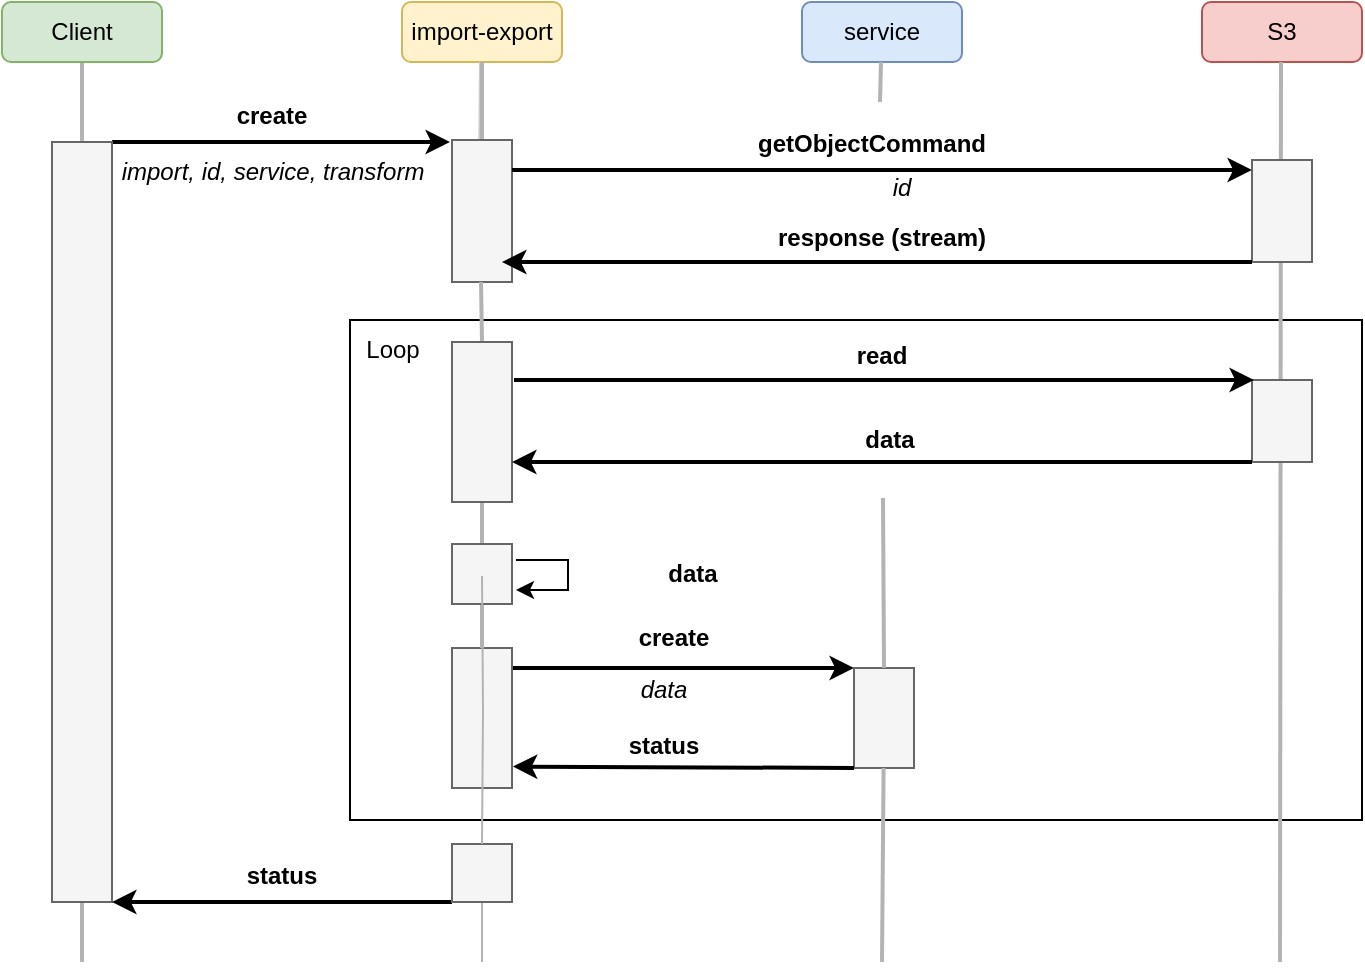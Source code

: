 <mxfile version="22.0.0" type="device" pages="2">
  <diagram id="0mtoehXVEBAH7pKgvQOL" name="import">
    <mxGraphModel dx="1311" dy="887" grid="1" gridSize="10" guides="1" tooltips="1" connect="1" arrows="1" fold="1" page="1" pageScale="1" pageWidth="827" pageHeight="1169" math="0" shadow="0">
      <root>
        <mxCell id="0" />
        <mxCell id="1" parent="0" />
        <mxCell id="VPhnKknWPd1LWgZ70-Qo-52" value="" style="rounded=0;whiteSpace=wrap;html=1;fillColor=none;" parent="1" vertex="1">
          <mxGeometry x="214" y="269" width="506" height="250" as="geometry" />
        </mxCell>
        <mxCell id="VPhnKknWPd1LWgZ70-Qo-2" value="" style="endArrow=none;html=1;rounded=0;strokeWidth=2;strokeColor=#B3B3B3;" parent="1" edge="1">
          <mxGeometry width="50" height="50" relative="1" as="geometry">
            <mxPoint x="80" y="590" as="sourcePoint" />
            <mxPoint x="80" y="140" as="targetPoint" />
          </mxGeometry>
        </mxCell>
        <mxCell id="VPhnKknWPd1LWgZ70-Qo-3" value="Client" style="rounded=1;whiteSpace=wrap;html=1;fillColor=#d5e8d4;strokeColor=#82b366;" parent="1" vertex="1">
          <mxGeometry x="40" y="110" width="80" height="30" as="geometry" />
        </mxCell>
        <mxCell id="VPhnKknWPd1LWgZ70-Qo-4" value="import-export" style="rounded=1;whiteSpace=wrap;html=1;fillColor=#fff2cc;strokeColor=#d6b656;" parent="1" vertex="1">
          <mxGeometry x="240" y="110" width="80" height="30" as="geometry" />
        </mxCell>
        <mxCell id="VPhnKknWPd1LWgZ70-Qo-5" value="service" style="rounded=1;whiteSpace=wrap;html=1;fillColor=#dae8fc;strokeColor=#6c8ebf;" parent="1" vertex="1">
          <mxGeometry x="440" y="110" width="80" height="30" as="geometry" />
        </mxCell>
        <mxCell id="VPhnKknWPd1LWgZ70-Qo-6" value="" style="endArrow=none;html=1;rounded=0;strokeWidth=2;startArrow=none;strokeColor=#CCCCCC;" parent="1" edge="1">
          <mxGeometry width="50" height="50" relative="1" as="geometry">
            <mxPoint x="279.136" y="180" as="sourcePoint" />
            <mxPoint x="279.5" y="140" as="targetPoint" />
          </mxGeometry>
        </mxCell>
        <mxCell id="VPhnKknWPd1LWgZ70-Qo-7" value="" style="endArrow=none;html=1;rounded=0;strokeWidth=2;strokeColor=#B3B3B3;startArrow=none;" parent="1" edge="1">
          <mxGeometry width="50" height="50" relative="1" as="geometry">
            <mxPoint x="479" y="160" as="sourcePoint" />
            <mxPoint x="479.5" y="140" as="targetPoint" />
          </mxGeometry>
        </mxCell>
        <mxCell id="VPhnKknWPd1LWgZ70-Qo-8" value="" style="endArrow=classic;html=1;rounded=0;strokeWidth=2;entryX=0;entryY=0;entryDx=0;entryDy=0;exitX=1;exitY=0;exitDx=0;exitDy=0;" parent="1" source="VPhnKknWPd1LWgZ70-Qo-13" edge="1">
          <mxGeometry width="50" height="50" relative="1" as="geometry">
            <mxPoint x="80" y="180" as="sourcePoint" />
            <mxPoint x="264" y="180" as="targetPoint" />
          </mxGeometry>
        </mxCell>
        <mxCell id="VPhnKknWPd1LWgZ70-Qo-13" value="" style="rounded=0;whiteSpace=wrap;html=1;fillColor=#f5f5f5;fontColor=#333333;strokeColor=#666666;" parent="1" vertex="1">
          <mxGeometry x="65" y="180" width="30" height="380" as="geometry" />
        </mxCell>
        <mxCell id="VPhnKknWPd1LWgZ70-Qo-15" value="" style="endArrow=classic;html=1;rounded=0;strokeWidth=2;exitX=0;exitY=1;exitDx=0;exitDy=0;entryX=1;entryY=1;entryDx=0;entryDy=0;" parent="1" edge="1">
          <mxGeometry width="50" height="50" relative="1" as="geometry">
            <mxPoint x="265" y="560" as="sourcePoint" />
            <mxPoint x="95" y="560" as="targetPoint" />
          </mxGeometry>
        </mxCell>
        <mxCell id="VPhnKknWPd1LWgZ70-Qo-16" value="create" style="text;html=1;align=center;verticalAlign=middle;whiteSpace=wrap;rounded=0;fontStyle=1" parent="1" vertex="1">
          <mxGeometry x="90" y="152" width="170" height="30" as="geometry" />
        </mxCell>
        <mxCell id="VPhnKknWPd1LWgZ70-Qo-17" value="S3" style="rounded=1;whiteSpace=wrap;html=1;fillColor=#f8cecc;strokeColor=#b85450;" parent="1" vertex="1">
          <mxGeometry x="640" y="110" width="80" height="30" as="geometry" />
        </mxCell>
        <mxCell id="VPhnKknWPd1LWgZ70-Qo-18" value="" style="endArrow=none;html=1;rounded=0;strokeWidth=2;strokeColor=#B3B3B3;startArrow=none;" parent="1" edge="1">
          <mxGeometry width="50" height="50" relative="1" as="geometry">
            <mxPoint x="679" y="590" as="sourcePoint" />
            <mxPoint x="679.5" y="140" as="targetPoint" />
          </mxGeometry>
        </mxCell>
        <mxCell id="VPhnKknWPd1LWgZ70-Qo-45" value="status" style="text;html=1;strokeColor=none;fillColor=none;align=center;verticalAlign=middle;whiteSpace=wrap;rounded=0;fontStyle=1" parent="1" vertex="1">
          <mxGeometry x="135" y="532" width="90" height="30" as="geometry" />
        </mxCell>
        <mxCell id="VPhnKknWPd1LWgZ70-Qo-46" value="import, id, service, transform" style="text;html=1;align=center;verticalAlign=middle;resizable=0;points=[];autosize=1;strokeColor=none;fillColor=none;fontStyle=2" parent="1" vertex="1">
          <mxGeometry x="90" y="180" width="170" height="30" as="geometry" />
        </mxCell>
        <mxCell id="VPhnKknWPd1LWgZ70-Qo-53" value="" style="endArrow=classic;html=1;rounded=0;strokeWidth=2;entryX=0;entryY=0;entryDx=0;entryDy=0;" parent="1" target="VPhnKknWPd1LWgZ70-Qo-59" edge="1">
          <mxGeometry width="50" height="50" relative="1" as="geometry">
            <mxPoint x="291" y="443" as="sourcePoint" />
            <mxPoint x="481" y="430" as="targetPoint" />
          </mxGeometry>
        </mxCell>
        <mxCell id="VPhnKknWPd1LWgZ70-Qo-54" value="create" style="text;html=1;strokeColor=none;fillColor=none;align=center;verticalAlign=middle;whiteSpace=wrap;rounded=0;fontStyle=1" parent="1" vertex="1">
          <mxGeometry x="346" y="413" width="60" height="30" as="geometry" />
        </mxCell>
        <mxCell id="VPhnKknWPd1LWgZ70-Qo-56" value="status" style="text;html=1;strokeColor=none;fillColor=none;align=center;verticalAlign=middle;whiteSpace=wrap;rounded=0;fontStyle=1" parent="1" vertex="1">
          <mxGeometry x="341" y="467" width="60" height="30" as="geometry" />
        </mxCell>
        <mxCell id="VPhnKknWPd1LWgZ70-Qo-58" value="" style="rounded=0;whiteSpace=wrap;html=1;fillColor=#f5f5f5;fontColor=#333333;strokeColor=#666666;" parent="1" vertex="1">
          <mxGeometry x="265" y="433" width="30" height="70" as="geometry" />
        </mxCell>
        <mxCell id="VPhnKknWPd1LWgZ70-Qo-59" value="" style="rounded=0;whiteSpace=wrap;html=1;fillColor=#f5f5f5;fontColor=#333333;strokeColor=#666666;" parent="1" vertex="1">
          <mxGeometry x="466" y="443" width="30" height="50" as="geometry" />
        </mxCell>
        <mxCell id="VPhnKknWPd1LWgZ70-Qo-60" value="" style="endArrow=none;html=1;rounded=0;strokeWidth=2;strokeColor=#B3B3B3;" parent="1" target="VPhnKknWPd1LWgZ70-Qo-59" edge="1">
          <mxGeometry width="50" height="50" relative="1" as="geometry">
            <mxPoint x="480" y="590" as="sourcePoint" />
            <mxPoint x="480.5" y="235" as="targetPoint" />
          </mxGeometry>
        </mxCell>
        <mxCell id="VPhnKknWPd1LWgZ70-Qo-61" value="data" style="text;html=1;strokeColor=none;fillColor=none;align=center;verticalAlign=middle;whiteSpace=wrap;rounded=0;fontStyle=2" parent="1" vertex="1">
          <mxGeometry x="331" y="439" width="80" height="30" as="geometry" />
        </mxCell>
        <mxCell id="VPhnKknWPd1LWgZ70-Qo-64" style="edgeStyle=orthogonalEdgeStyle;rounded=0;orthogonalLoop=1;jettySize=auto;html=1;endArrow=none;endFill=0;strokeColor=#B3B3B3;exitX=0.5;exitY=1;exitDx=0;exitDy=0;startArrow=none;" parent="1" source="q2l5xssJzLdxWcTjo5_w-2" edge="1">
          <mxGeometry relative="1" as="geometry">
            <mxPoint x="280" y="397" as="sourcePoint" />
            <mxPoint x="280" y="590" as="targetPoint" />
          </mxGeometry>
        </mxCell>
        <mxCell id="VPhnKknWPd1LWgZ70-Qo-65" value="Loop" style="text;html=1;align=center;verticalAlign=middle;resizable=0;points=[];autosize=1;strokeColor=none;fillColor=none;" parent="1" vertex="1">
          <mxGeometry x="210" y="269" width="50" height="30" as="geometry" />
        </mxCell>
        <mxCell id="VPhnKknWPd1LWgZ70-Qo-73" value="" style="endArrow=classic;html=1;rounded=0;strokeWidth=2;entryX=1.014;entryY=0.847;entryDx=0;entryDy=0;entryPerimeter=0;exitX=0;exitY=1;exitDx=0;exitDy=0;" parent="1" source="VPhnKknWPd1LWgZ70-Qo-59" target="VPhnKknWPd1LWgZ70-Qo-58" edge="1">
          <mxGeometry width="50" height="50" relative="1" as="geometry">
            <mxPoint x="301" y="453" as="sourcePoint" />
            <mxPoint x="476" y="453" as="targetPoint" />
          </mxGeometry>
        </mxCell>
        <mxCell id="VPhnKknWPd1LWgZ70-Qo-85" value="" style="edgeStyle=orthogonalEdgeStyle;rounded=0;orthogonalLoop=1;jettySize=auto;html=1;strokeColor=#B3B3B3;strokeWidth=2;endArrow=none;endFill=0;" parent="1" source="VPhnKknWPd1LWgZ70-Qo-74" target="VPhnKknWPd1LWgZ70-Qo-4" edge="1">
          <mxGeometry relative="1" as="geometry" />
        </mxCell>
        <mxCell id="VPhnKknWPd1LWgZ70-Qo-74" value="" style="rounded=0;whiteSpace=wrap;html=1;fillColor=#f5f5f5;fontColor=#333333;strokeColor=#666666;" parent="1" vertex="1">
          <mxGeometry x="265" y="179" width="30" height="71" as="geometry" />
        </mxCell>
        <mxCell id="VPhnKknWPd1LWgZ70-Qo-75" value="" style="endArrow=classic;html=1;rounded=0;strokeWidth=2;entryX=0;entryY=0;entryDx=0;entryDy=0;" parent="1" edge="1">
          <mxGeometry width="50" height="50" relative="1" as="geometry">
            <mxPoint x="295" y="194" as="sourcePoint" />
            <mxPoint x="665" y="194" as="targetPoint" />
          </mxGeometry>
        </mxCell>
        <mxCell id="VPhnKknWPd1LWgZ70-Qo-76" value="" style="rounded=0;whiteSpace=wrap;html=1;fillColor=#f5f5f5;fontColor=#333333;strokeColor=#666666;" parent="1" vertex="1">
          <mxGeometry x="665" y="189" width="30" height="51" as="geometry" />
        </mxCell>
        <mxCell id="VPhnKknWPd1LWgZ70-Qo-77" value="getObjectCommand" style="text;html=1;strokeColor=none;fillColor=none;align=center;verticalAlign=middle;whiteSpace=wrap;rounded=0;fontStyle=1" parent="1" vertex="1">
          <mxGeometry x="430" y="166" width="90" height="30" as="geometry" />
        </mxCell>
        <mxCell id="VPhnKknWPd1LWgZ70-Qo-79" value="id" style="text;html=1;strokeColor=none;fillColor=none;align=center;verticalAlign=middle;whiteSpace=wrap;rounded=0;fontStyle=2" parent="1" vertex="1">
          <mxGeometry x="445" y="188" width="90" height="30" as="geometry" />
        </mxCell>
        <mxCell id="VPhnKknWPd1LWgZ70-Qo-84" value="read" style="text;html=1;strokeColor=none;fillColor=none;align=center;verticalAlign=middle;whiteSpace=wrap;rounded=0;fontStyle=1" parent="1" vertex="1">
          <mxGeometry x="435" y="272" width="90" height="30" as="geometry" />
        </mxCell>
        <mxCell id="VPhnKknWPd1LWgZ70-Qo-86" value="" style="edgeStyle=orthogonalEdgeStyle;rounded=0;orthogonalLoop=1;jettySize=auto;html=1;strokeColor=#B3B3B3;strokeWidth=2;endArrow=none;endFill=0;" parent="1" edge="1">
          <mxGeometry relative="1" as="geometry">
            <mxPoint x="280" y="280" as="sourcePoint" />
            <mxPoint x="279.5" y="250" as="targetPoint" />
          </mxGeometry>
        </mxCell>
        <mxCell id="VPhnKknWPd1LWgZ70-Qo-87" value="" style="edgeStyle=orthogonalEdgeStyle;rounded=0;orthogonalLoop=1;jettySize=auto;html=1;strokeColor=#B3B3B3;strokeWidth=2;endArrow=none;endFill=0;exitX=0.5;exitY=0;exitDx=0;exitDy=0;entryX=0.5;entryY=1;entryDx=0;entryDy=0;startArrow=none;" parent="1" source="VPhnKknWPd1LWgZ70-Qo-89" target="VPhnKknWPd1LWgZ70-Qo-83" edge="1">
          <mxGeometry relative="1" as="geometry">
            <mxPoint x="290" y="304" as="sourcePoint" />
            <mxPoint x="289.5" y="274" as="targetPoint" />
            <Array as="points">
              <mxPoint x="280" y="320" />
            </Array>
          </mxGeometry>
        </mxCell>
        <mxCell id="VPhnKknWPd1LWgZ70-Qo-90" value="" style="edgeStyle=orthogonalEdgeStyle;rounded=0;orthogonalLoop=1;jettySize=auto;html=1;strokeColor=#B3B3B3;strokeWidth=2;endArrow=none;endFill=0;exitX=0.5;exitY=0;exitDx=0;exitDy=0;entryX=0.5;entryY=1;entryDx=0;entryDy=0;" parent="1" source="VPhnKknWPd1LWgZ70-Qo-58" target="VPhnKknWPd1LWgZ70-Qo-89" edge="1">
          <mxGeometry relative="1" as="geometry">
            <mxPoint x="280" y="388" as="sourcePoint" />
            <mxPoint x="280" y="310" as="targetPoint" />
            <Array as="points">
              <mxPoint x="280" y="320" />
            </Array>
          </mxGeometry>
        </mxCell>
        <mxCell id="VPhnKknWPd1LWgZ70-Qo-89" value="" style="rounded=0;whiteSpace=wrap;html=1;fillColor=#f5f5f5;fontColor=#333333;strokeColor=#666666;" parent="1" vertex="1">
          <mxGeometry x="265" y="381" width="30" height="30" as="geometry" />
        </mxCell>
        <mxCell id="VPhnKknWPd1LWgZ70-Qo-91" style="edgeStyle=orthogonalEdgeStyle;rounded=0;orthogonalLoop=1;jettySize=auto;html=1;entryX=1;entryY=1;entryDx=0;entryDy=0;" parent="1" edge="1">
          <mxGeometry relative="1" as="geometry">
            <mxPoint x="297" y="404" as="targetPoint" />
            <mxPoint x="297" y="389.034" as="sourcePoint" />
            <Array as="points">
              <mxPoint x="323" y="389" />
              <mxPoint x="323" y="404" />
            </Array>
          </mxGeometry>
        </mxCell>
        <mxCell id="VPhnKknWPd1LWgZ70-Qo-92" value="data" style="text;html=1;strokeColor=none;fillColor=none;align=center;verticalAlign=middle;whiteSpace=wrap;rounded=0;fontStyle=1" parent="1" vertex="1">
          <mxGeometry x="331" y="381" width="109" height="30" as="geometry" />
        </mxCell>
        <mxCell id="VPhnKknWPd1LWgZ70-Qo-94" value="" style="rounded=0;whiteSpace=wrap;html=1;fillColor=#f5f5f5;fontColor=#333333;strokeColor=#666666;" parent="1" vertex="1">
          <mxGeometry x="665" y="299" width="30" height="41" as="geometry" />
        </mxCell>
        <mxCell id="VPhnKknWPd1LWgZ70-Qo-83" value="" style="rounded=0;whiteSpace=wrap;html=1;fillColor=#f5f5f5;fontColor=#333333;strokeColor=#666666;" parent="1" vertex="1">
          <mxGeometry x="265" y="280" width="30" height="80" as="geometry" />
        </mxCell>
        <mxCell id="VPhnKknWPd1LWgZ70-Qo-95" value="" style="endArrow=classic;html=1;rounded=0;strokeWidth=2;entryX=0;entryY=0;entryDx=0;entryDy=0;" parent="1" edge="1">
          <mxGeometry width="50" height="50" relative="1" as="geometry">
            <mxPoint x="296" y="299" as="sourcePoint" />
            <mxPoint x="666" y="299" as="targetPoint" />
          </mxGeometry>
        </mxCell>
        <mxCell id="VPhnKknWPd1LWgZ70-Qo-96" value="" style="endArrow=classic;html=1;rounded=0;strokeWidth=2;exitX=0;exitY=1;exitDx=0;exitDy=0;entryX=0.833;entryY=0.859;entryDx=0;entryDy=0;entryPerimeter=0;" parent="1" source="VPhnKknWPd1LWgZ70-Qo-76" target="VPhnKknWPd1LWgZ70-Qo-74" edge="1">
          <mxGeometry width="50" height="50" relative="1" as="geometry">
            <mxPoint x="476" y="512" as="sourcePoint" />
            <mxPoint x="300" y="230" as="targetPoint" />
          </mxGeometry>
        </mxCell>
        <mxCell id="VPhnKknWPd1LWgZ70-Qo-97" value="" style="endArrow=classic;html=1;rounded=0;strokeWidth=2;exitX=0;exitY=1;exitDx=0;exitDy=0;entryX=1;entryY=0.75;entryDx=0;entryDy=0;" parent="1" source="VPhnKknWPd1LWgZ70-Qo-94" target="VPhnKknWPd1LWgZ70-Qo-83" edge="1">
          <mxGeometry width="50" height="50" relative="1" as="geometry">
            <mxPoint x="675" y="240" as="sourcePoint" />
            <mxPoint x="310" y="240" as="targetPoint" />
          </mxGeometry>
        </mxCell>
        <mxCell id="VPhnKknWPd1LWgZ70-Qo-98" value="data" style="text;html=1;strokeColor=none;fillColor=none;align=center;verticalAlign=middle;whiteSpace=wrap;rounded=0;fontStyle=1" parent="1" vertex="1">
          <mxGeometry x="454" y="314" width="60" height="30" as="geometry" />
        </mxCell>
        <mxCell id="VPhnKknWPd1LWgZ70-Qo-100" value="response (stream)" style="text;html=1;strokeColor=none;fillColor=none;align=center;verticalAlign=middle;whiteSpace=wrap;rounded=0;fontStyle=1" parent="1" vertex="1">
          <mxGeometry x="412" y="213" width="136" height="30" as="geometry" />
        </mxCell>
        <mxCell id="q2l5xssJzLdxWcTjo5_w-1" value="" style="endArrow=none;html=1;rounded=0;strokeWidth=2;strokeColor=#B3B3B3;startArrow=none;exitX=0.5;exitY=0;exitDx=0;exitDy=0;" parent="1" source="VPhnKknWPd1LWgZ70-Qo-59" edge="1">
          <mxGeometry width="50" height="50" relative="1" as="geometry">
            <mxPoint x="480" y="378" as="sourcePoint" />
            <mxPoint x="480.5" y="358" as="targetPoint" />
          </mxGeometry>
        </mxCell>
        <mxCell id="q2l5xssJzLdxWcTjo5_w-2" value="" style="rounded=0;whiteSpace=wrap;html=1;fillColor=#f5f5f5;fontColor=#333333;strokeColor=#666666;" parent="1" vertex="1">
          <mxGeometry x="265" y="531" width="30" height="29" as="geometry" />
        </mxCell>
        <mxCell id="q2l5xssJzLdxWcTjo5_w-3" value="" style="edgeStyle=orthogonalEdgeStyle;rounded=0;orthogonalLoop=1;jettySize=auto;html=1;endArrow=none;endFill=0;strokeColor=#B3B3B3;exitX=0.5;exitY=1;exitDx=0;exitDy=0;" parent="1" target="q2l5xssJzLdxWcTjo5_w-2" edge="1">
          <mxGeometry relative="1" as="geometry">
            <mxPoint x="280" y="397" as="sourcePoint" />
            <mxPoint x="280" y="590" as="targetPoint" />
          </mxGeometry>
        </mxCell>
      </root>
    </mxGraphModel>
  </diagram>
  <diagram name="export" id="6tQTpXUTY3HsdUTYJGZ7">
    <mxGraphModel dx="1311" dy="887" grid="1" gridSize="10" guides="1" tooltips="1" connect="1" arrows="1" fold="1" page="1" pageScale="1" pageWidth="827" pageHeight="1169" math="0" shadow="0">
      <root>
        <mxCell id="TmAP1m0buqvLFGpObVra-0" />
        <mxCell id="TmAP1m0buqvLFGpObVra-1" parent="TmAP1m0buqvLFGpObVra-0" />
        <mxCell id="wGwz_2pfpFv3jtF7iDr6-8" style="edgeStyle=orthogonalEdgeStyle;rounded=0;orthogonalLoop=1;jettySize=auto;html=1;exitX=0.5;exitY=1;exitDx=0;exitDy=0;entryX=0.5;entryY=0;entryDx=0;entryDy=0;endArrow=none;endFill=0;strokeColor=#B3B3B3;" parent="TmAP1m0buqvLFGpObVra-1" edge="1">
          <mxGeometry relative="1" as="geometry">
            <mxPoint x="279.66" y="554" as="sourcePoint" />
            <mxPoint x="279.66" y="587" as="targetPoint" />
          </mxGeometry>
        </mxCell>
        <mxCell id="dVCRfduKQ4OTLPJkI3z--18" value="" style="rounded=0;whiteSpace=wrap;html=1;fillColor=none;" parent="TmAP1m0buqvLFGpObVra-1" vertex="1">
          <mxGeometry x="210" y="225" width="320" height="195" as="geometry" />
        </mxCell>
        <mxCell id="TmAP1m0buqvLFGpObVra-47" value="" style="endArrow=none;html=1;rounded=0;strokeWidth=2;strokeColor=#B3B3B3;entryX=0.5;entryY=1;entryDx=0;entryDy=0;" parent="TmAP1m0buqvLFGpObVra-1" target="TmAP1m0buqvLFGpObVra-48" edge="1">
          <mxGeometry width="50" height="50" relative="1" as="geometry">
            <mxPoint x="80" y="680" as="sourcePoint" />
            <mxPoint x="80" y="189" as="targetPoint" />
          </mxGeometry>
        </mxCell>
        <mxCell id="TmAP1m0buqvLFGpObVra-48" value="Client" style="rounded=1;whiteSpace=wrap;html=1;fillColor=#d5e8d4;strokeColor=#82b366;" parent="TmAP1m0buqvLFGpObVra-1" vertex="1">
          <mxGeometry x="40" y="110" width="80" height="30" as="geometry" />
        </mxCell>
        <mxCell id="TmAP1m0buqvLFGpObVra-49" value="import-export" style="rounded=1;whiteSpace=wrap;html=1;fillColor=#fff2cc;strokeColor=#d6b656;" parent="TmAP1m0buqvLFGpObVra-1" vertex="1">
          <mxGeometry x="240" y="110" width="80" height="30" as="geometry" />
        </mxCell>
        <mxCell id="TmAP1m0buqvLFGpObVra-50" value="service" style="rounded=1;whiteSpace=wrap;html=1;fillColor=#dae8fc;strokeColor=#6c8ebf;" parent="TmAP1m0buqvLFGpObVra-1" vertex="1">
          <mxGeometry x="440" y="110" width="80" height="30" as="geometry" />
        </mxCell>
        <mxCell id="TmAP1m0buqvLFGpObVra-51" value="" style="endArrow=none;html=1;rounded=0;strokeWidth=2;startArrow=none;strokeColor=#CCCCCC;" parent="TmAP1m0buqvLFGpObVra-1" source="TmAP1m0buqvLFGpObVra-58" edge="1">
          <mxGeometry width="50" height="50" relative="1" as="geometry">
            <mxPoint x="279.5" y="420" as="sourcePoint" />
            <mxPoint x="279.5" y="140" as="targetPoint" />
          </mxGeometry>
        </mxCell>
        <mxCell id="TmAP1m0buqvLFGpObVra-52" value="" style="endArrow=none;html=1;rounded=0;strokeWidth=2;strokeColor=#B3B3B3;startArrow=none;" parent="TmAP1m0buqvLFGpObVra-1" source="TmAP1m0buqvLFGpObVra-57" edge="1">
          <mxGeometry width="50" height="50" relative="1" as="geometry">
            <mxPoint x="480" y="400" as="sourcePoint" />
            <mxPoint x="479.5" y="140" as="targetPoint" />
          </mxGeometry>
        </mxCell>
        <mxCell id="TmAP1m0buqvLFGpObVra-53" value="" style="endArrow=classic;html=1;rounded=0;strokeWidth=2;entryX=0;entryY=0;entryDx=0;entryDy=0;exitX=1;exitY=0;exitDx=0;exitDy=0;" parent="TmAP1m0buqvLFGpObVra-1" source="TmAP1m0buqvLFGpObVra-60" target="TmAP1m0buqvLFGpObVra-58" edge="1">
          <mxGeometry width="50" height="50" relative="1" as="geometry">
            <mxPoint x="80" y="180" as="sourcePoint" />
            <mxPoint x="280" y="180" as="targetPoint" />
          </mxGeometry>
        </mxCell>
        <mxCell id="TmAP1m0buqvLFGpObVra-54" value="" style="endArrow=classic;html=1;rounded=0;strokeWidth=2;entryX=0;entryY=0;entryDx=0;entryDy=0;" parent="TmAP1m0buqvLFGpObVra-1" target="TmAP1m0buqvLFGpObVra-57" edge="1">
          <mxGeometry width="50" height="50" relative="1" as="geometry">
            <mxPoint x="290" y="250" as="sourcePoint" />
            <mxPoint x="480" y="237" as="targetPoint" />
          </mxGeometry>
        </mxCell>
        <mxCell id="TmAP1m0buqvLFGpObVra-55" value="find" style="text;html=1;strokeColor=none;fillColor=none;align=center;verticalAlign=middle;whiteSpace=wrap;rounded=0;fontStyle=1" parent="TmAP1m0buqvLFGpObVra-1" vertex="1">
          <mxGeometry x="340" y="224" width="60" height="30" as="geometry" />
        </mxCell>
        <mxCell id="dVCRfduKQ4OTLPJkI3z--9" style="edgeStyle=orthogonalEdgeStyle;rounded=0;orthogonalLoop=1;jettySize=auto;html=1;entryX=1;entryY=1;entryDx=0;entryDy=0;" parent="TmAP1m0buqvLFGpObVra-1" edge="1">
          <mxGeometry relative="1" as="geometry">
            <mxPoint x="294" y="396" as="targetPoint" />
            <mxPoint x="294" y="381.034" as="sourcePoint" />
            <Array as="points">
              <mxPoint x="320" y="381" />
              <mxPoint x="320" y="396" />
            </Array>
          </mxGeometry>
        </mxCell>
        <mxCell id="TmAP1m0buqvLFGpObVra-58" value="" style="rounded=0;whiteSpace=wrap;html=1;fillColor=#f5f5f5;fontColor=#333333;strokeColor=#666666;" parent="TmAP1m0buqvLFGpObVra-1" vertex="1">
          <mxGeometry x="264" y="180" width="30" height="30" as="geometry" />
        </mxCell>
        <mxCell id="TmAP1m0buqvLFGpObVra-60" value="" style="rounded=0;whiteSpace=wrap;html=1;fillColor=#f5f5f5;fontColor=#333333;strokeColor=#666666;" parent="TmAP1m0buqvLFGpObVra-1" vertex="1">
          <mxGeometry x="65" y="180" width="30" height="470" as="geometry" />
        </mxCell>
        <mxCell id="TmAP1m0buqvLFGpObVra-61" value="data" style="text;html=1;strokeColor=none;fillColor=none;align=center;verticalAlign=middle;whiteSpace=wrap;rounded=0;fontStyle=1" parent="TmAP1m0buqvLFGpObVra-1" vertex="1">
          <mxGeometry x="340" y="274" width="60" height="30" as="geometry" />
        </mxCell>
        <mxCell id="TmAP1m0buqvLFGpObVra-65" value="" style="endArrow=classic;html=1;rounded=0;strokeWidth=2;exitX=0;exitY=1;exitDx=0;exitDy=0;entryX=1;entryY=1;entryDx=0;entryDy=0;" parent="TmAP1m0buqvLFGpObVra-1" source="1aLv22JBMq26Fr_APRUS-6" edge="1">
          <mxGeometry width="50" height="50" relative="1" as="geometry">
            <mxPoint x="465" y="652" as="sourcePoint" />
            <mxPoint x="95" y="652" as="targetPoint" />
          </mxGeometry>
        </mxCell>
        <mxCell id="TmAP1m0buqvLFGpObVra-91" value="create" style="text;html=1;align=center;verticalAlign=middle;whiteSpace=wrap;rounded=0;fontStyle=1" parent="TmAP1m0buqvLFGpObVra-1" vertex="1">
          <mxGeometry x="94" y="150" width="170" height="30" as="geometry" />
        </mxCell>
        <mxCell id="dVCRfduKQ4OTLPJkI3z--0" value="S3" style="rounded=1;whiteSpace=wrap;html=1;fillColor=#f8cecc;strokeColor=#b85450;" parent="TmAP1m0buqvLFGpObVra-1" vertex="1">
          <mxGeometry x="640" y="110" width="80" height="30" as="geometry" />
        </mxCell>
        <mxCell id="dVCRfduKQ4OTLPJkI3z--1" value="" style="endArrow=none;html=1;rounded=0;strokeWidth=2;strokeColor=#B3B3B3;startArrow=none;" parent="TmAP1m0buqvLFGpObVra-1" source="dVCRfduKQ4OTLPJkI3z--2" edge="1">
          <mxGeometry width="50" height="50" relative="1" as="geometry">
            <mxPoint x="679.5" y="420" as="sourcePoint" />
            <mxPoint x="679.5" y="140" as="targetPoint" />
          </mxGeometry>
        </mxCell>
        <mxCell id="dVCRfduKQ4OTLPJkI3z--4" value="" style="endArrow=none;html=1;rounded=0;strokeWidth=2;startArrow=none;strokeColor=#CCCCCC;entryX=0.5;entryY=1;entryDx=0;entryDy=0;exitX=0.5;exitY=0;exitDx=0;exitDy=0;" parent="TmAP1m0buqvLFGpObVra-1" source="dVCRfduKQ4OTLPJkI3z--5" target="TmAP1m0buqvLFGpObVra-58" edge="1">
          <mxGeometry width="50" height="50" relative="1" as="geometry">
            <mxPoint x="279" y="240" as="sourcePoint" />
            <mxPoint x="289.5" y="150" as="targetPoint" />
          </mxGeometry>
        </mxCell>
        <mxCell id="dVCRfduKQ4OTLPJkI3z--12" style="edgeStyle=orthogonalEdgeStyle;rounded=0;orthogonalLoop=1;jettySize=auto;html=1;exitX=0.5;exitY=1;exitDx=0;exitDy=0;entryX=0.5;entryY=0;entryDx=0;entryDy=0;endArrow=none;endFill=0;strokeColor=#B3B3B3;" parent="TmAP1m0buqvLFGpObVra-1" source="dVCRfduKQ4OTLPJkI3z--5" target="dVCRfduKQ4OTLPJkI3z--11" edge="1">
          <mxGeometry relative="1" as="geometry" />
        </mxCell>
        <mxCell id="dVCRfduKQ4OTLPJkI3z--5" value="" style="rounded=0;whiteSpace=wrap;html=1;fillColor=#f5f5f5;fontColor=#333333;strokeColor=#666666;" parent="TmAP1m0buqvLFGpObVra-1" vertex="1">
          <mxGeometry x="264" y="240" width="30" height="70" as="geometry" />
        </mxCell>
        <mxCell id="TmAP1m0buqvLFGpObVra-57" value="" style="rounded=0;whiteSpace=wrap;html=1;fillColor=#f5f5f5;fontColor=#333333;strokeColor=#666666;" parent="TmAP1m0buqvLFGpObVra-1" vertex="1">
          <mxGeometry x="465" y="250" width="30" height="50" as="geometry" />
        </mxCell>
        <mxCell id="dVCRfduKQ4OTLPJkI3z--6" value="" style="endArrow=none;html=1;rounded=0;strokeWidth=2;strokeColor=#B3B3B3;" parent="TmAP1m0buqvLFGpObVra-1" target="TmAP1m0buqvLFGpObVra-57" edge="1">
          <mxGeometry width="50" height="50" relative="1" as="geometry">
            <mxPoint x="480" y="400" as="sourcePoint" />
            <mxPoint x="479.5" y="150" as="targetPoint" />
          </mxGeometry>
        </mxCell>
        <mxCell id="dVCRfduKQ4OTLPJkI3z--7" value="query" style="text;html=1;strokeColor=none;fillColor=none;align=center;verticalAlign=middle;whiteSpace=wrap;rounded=0;fontStyle=2" parent="TmAP1m0buqvLFGpObVra-1" vertex="1">
          <mxGeometry x="330" y="246" width="80" height="30" as="geometry" />
        </mxCell>
        <mxCell id="dVCRfduKQ4OTLPJkI3z--10" value="create file&lt;br&gt;&amp;nbsp;&lt;i style=&quot;font-weight: normal;&quot;&gt;tmpfile&lt;/i&gt;" style="text;html=1;strokeColor=none;fillColor=none;align=center;verticalAlign=middle;whiteSpace=wrap;rounded=0;fontStyle=1" parent="TmAP1m0buqvLFGpObVra-1" vertex="1">
          <mxGeometry x="330" y="180" width="60" height="30" as="geometry" />
        </mxCell>
        <mxCell id="dVCRfduKQ4OTLPJkI3z--11" value="" style="rounded=0;whiteSpace=wrap;html=1;fillColor=#f5f5f5;fontColor=#333333;strokeColor=#666666;" parent="TmAP1m0buqvLFGpObVra-1" vertex="1">
          <mxGeometry x="265" y="374" width="30" height="30" as="geometry" />
        </mxCell>
        <mxCell id="dVCRfduKQ4OTLPJkI3z--16" value="write data&amp;nbsp;&lt;br&gt;&lt;span style=&quot;font-weight: normal;&quot;&gt;&lt;i&gt;tmpfile&lt;/i&gt;&lt;/span&gt;" style="text;html=1;strokeColor=none;fillColor=none;align=center;verticalAlign=middle;whiteSpace=wrap;rounded=0;fontStyle=1" parent="TmAP1m0buqvLFGpObVra-1" vertex="1">
          <mxGeometry x="317" y="374" width="90" height="30" as="geometry" />
        </mxCell>
        <mxCell id="dVCRfduKQ4OTLPJkI3z--17" style="edgeStyle=orthogonalEdgeStyle;rounded=0;orthogonalLoop=1;jettySize=auto;html=1;entryX=0.5;entryY=0;entryDx=0;entryDy=0;endArrow=none;endFill=0;strokeColor=#B3B3B3;exitX=0.5;exitY=1;exitDx=0;exitDy=0;" parent="TmAP1m0buqvLFGpObVra-1" source="dVCRfduKQ4OTLPJkI3z--11" target="6cURLi8eopBNffFwNNqI-2" edge="1">
          <mxGeometry relative="1" as="geometry">
            <mxPoint x="370" y="410" as="sourcePoint" />
            <mxPoint x="281" y="437" as="targetPoint" />
          </mxGeometry>
        </mxCell>
        <mxCell id="dVCRfduKQ4OTLPJkI3z--19" value="Loop" style="text;html=1;align=center;verticalAlign=middle;resizable=0;points=[];autosize=1;strokeColor=none;fillColor=none;" parent="TmAP1m0buqvLFGpObVra-1" vertex="1">
          <mxGeometry x="206" y="224" width="50" height="30" as="geometry" />
        </mxCell>
        <mxCell id="6cURLi8eopBNffFwNNqI-1" style="edgeStyle=orthogonalEdgeStyle;rounded=0;orthogonalLoop=1;jettySize=auto;html=1;entryX=1;entryY=1;entryDx=0;entryDy=0;" parent="TmAP1m0buqvLFGpObVra-1" edge="1">
          <mxGeometry relative="1" as="geometry">
            <mxPoint x="294" y="203" as="targetPoint" />
            <mxPoint x="294" y="188.034" as="sourcePoint" />
            <Array as="points">
              <mxPoint x="320" y="188" />
              <mxPoint x="320" y="203" />
            </Array>
          </mxGeometry>
        </mxCell>
        <mxCell id="6cURLi8eopBNffFwNNqI-2" value="" style="rounded=0;whiteSpace=wrap;html=1;fillColor=#f5f5f5;fontColor=#333333;strokeColor=#666666;" parent="TmAP1m0buqvLFGpObVra-1" vertex="1">
          <mxGeometry x="265" y="440" width="30" height="70" as="geometry" />
        </mxCell>
        <mxCell id="1aLv22JBMq26Fr_APRUS-0" value="" style="endArrow=classic;html=1;rounded=0;strokeWidth=2;entryX=0;entryY=0;entryDx=0;entryDy=0;" parent="TmAP1m0buqvLFGpObVra-1" target="dVCRfduKQ4OTLPJkI3z--2" edge="1">
          <mxGeometry width="50" height="50" relative="1" as="geometry">
            <mxPoint x="295" y="450" as="sourcePoint" />
            <mxPoint x="470" y="451" as="targetPoint" />
          </mxGeometry>
        </mxCell>
        <mxCell id="dVCRfduKQ4OTLPJkI3z--2" value="" style="rounded=0;whiteSpace=wrap;html=1;fillColor=#f5f5f5;fontColor=#333333;strokeColor=#666666;" parent="TmAP1m0buqvLFGpObVra-1" vertex="1">
          <mxGeometry x="665" y="450" width="30" height="50" as="geometry" />
        </mxCell>
        <mxCell id="1aLv22JBMq26Fr_APRUS-1" value="" style="endArrow=none;html=1;rounded=0;strokeWidth=2;strokeColor=#B3B3B3;" parent="TmAP1m0buqvLFGpObVra-1" edge="1">
          <mxGeometry width="50" height="50" relative="1" as="geometry">
            <mxPoint x="679.5" y="512" as="sourcePoint" />
            <mxPoint x="680" y="502" as="targetPoint" />
            <Array as="points">
              <mxPoint x="680" y="680" />
            </Array>
          </mxGeometry>
        </mxCell>
        <mxCell id="1aLv22JBMq26Fr_APRUS-2" value="uploadFile" style="text;html=1;strokeColor=none;fillColor=none;align=center;verticalAlign=middle;whiteSpace=wrap;rounded=0;fontStyle=1" parent="TmAP1m0buqvLFGpObVra-1" vertex="1">
          <mxGeometry x="430" y="423" width="90" height="30" as="geometry" />
        </mxCell>
        <mxCell id="1aLv22JBMq26Fr_APRUS-3" style="edgeStyle=orthogonalEdgeStyle;rounded=0;orthogonalLoop=1;jettySize=auto;html=1;exitX=0;exitY=1;exitDx=0;exitDy=0;strokeWidth=2;" parent="TmAP1m0buqvLFGpObVra-1" edge="1">
          <mxGeometry relative="1" as="geometry">
            <mxPoint x="685" y="501.31" as="sourcePoint" />
            <mxPoint x="295" y="502" as="targetPoint" />
            <Array as="points">
              <mxPoint x="514" y="501" />
              <mxPoint x="295" y="502" />
            </Array>
          </mxGeometry>
        </mxCell>
        <mxCell id="1aLv22JBMq26Fr_APRUS-4" value="id" style="text;html=1;strokeColor=none;fillColor=none;align=center;verticalAlign=middle;whiteSpace=wrap;rounded=0;fontStyle=1" parent="TmAP1m0buqvLFGpObVra-1" vertex="1">
          <mxGeometry x="435" y="474" width="90" height="30" as="geometry" />
        </mxCell>
        <mxCell id="1aLv22JBMq26Fr_APRUS-5" style="edgeStyle=orthogonalEdgeStyle;rounded=0;orthogonalLoop=1;jettySize=auto;html=1;exitX=0.5;exitY=1;exitDx=0;exitDy=0;entryX=0.5;entryY=0;entryDx=0;entryDy=0;endArrow=none;endFill=0;strokeColor=#B3B3B3;" parent="TmAP1m0buqvLFGpObVra-1" edge="1">
          <mxGeometry relative="1" as="geometry">
            <mxPoint x="279.66" y="510" as="sourcePoint" />
            <mxPoint x="279.66" y="543" as="targetPoint" />
          </mxGeometry>
        </mxCell>
        <mxCell id="1aLv22JBMq26Fr_APRUS-6" value="" style="rounded=0;whiteSpace=wrap;html=1;fillColor=#f5f5f5;fontColor=#333333;strokeColor=#666666;" parent="TmAP1m0buqvLFGpObVra-1" vertex="1">
          <mxGeometry x="265" y="584" width="30" height="68" as="geometry" />
        </mxCell>
        <mxCell id="ZA5TIdFeTd6AwbJCeBEs-0" style="edgeStyle=orthogonalEdgeStyle;rounded=0;orthogonalLoop=1;jettySize=auto;html=1;exitX=0.5;exitY=1;exitDx=0;exitDy=0;endArrow=none;endFill=0;strokeColor=#B3B3B3;" parent="TmAP1m0buqvLFGpObVra-1" source="1aLv22JBMq26Fr_APRUS-6" edge="1">
          <mxGeometry relative="1" as="geometry">
            <mxPoint x="289.66" y="548.0" as="sourcePoint" />
            <mxPoint x="280" y="680" as="targetPoint" />
          </mxGeometry>
        </mxCell>
        <mxCell id="NFSh-O5qusHY5TGtPi4A-0" value="" style="endArrow=classic;html=1;rounded=0;strokeWidth=2;" parent="TmAP1m0buqvLFGpObVra-1" edge="1">
          <mxGeometry width="50" height="50" relative="1" as="geometry">
            <mxPoint x="295" y="594" as="sourcePoint" />
            <mxPoint x="670" y="592" as="targetPoint" />
          </mxGeometry>
        </mxCell>
        <mxCell id="a7DQZCb1yW6HQxULPAs0-0" value="create" style="text;html=1;strokeColor=none;fillColor=none;align=center;verticalAlign=middle;whiteSpace=wrap;rounded=0;fontStyle=1" parent="TmAP1m0buqvLFGpObVra-1" vertex="1">
          <mxGeometry x="430" y="564" width="90" height="30" as="geometry" />
        </mxCell>
        <mxCell id="a7DQZCb1yW6HQxULPAs0-1" style="edgeStyle=orthogonalEdgeStyle;rounded=0;orthogonalLoop=1;jettySize=auto;html=1;exitX=0;exitY=1;exitDx=0;exitDy=0;strokeWidth=2;" parent="TmAP1m0buqvLFGpObVra-1" edge="1">
          <mxGeometry relative="1" as="geometry">
            <mxPoint x="685" y="644" as="sourcePoint" />
            <mxPoint x="295" y="644.69" as="targetPoint" />
            <Array as="points">
              <mxPoint x="514" y="643.69" />
              <mxPoint x="295" y="644.69" />
            </Array>
          </mxGeometry>
        </mxCell>
        <mxCell id="_hv1vFsvXWiQAqHfRBqZ-0" value="SignedUrl" style="text;html=1;strokeColor=none;fillColor=none;align=center;verticalAlign=middle;whiteSpace=wrap;rounded=0;fontStyle=1" parent="TmAP1m0buqvLFGpObVra-1" vertex="1">
          <mxGeometry x="435" y="616" width="90" height="30" as="geometry" />
        </mxCell>
        <mxCell id="_hv1vFsvXWiQAqHfRBqZ-1" value="SignedUrl" style="text;html=1;strokeColor=none;fillColor=none;align=center;verticalAlign=middle;whiteSpace=wrap;rounded=0;fontStyle=1" parent="TmAP1m0buqvLFGpObVra-1" vertex="1">
          <mxGeometry x="135" y="623" width="90" height="30" as="geometry" />
        </mxCell>
        <mxCell id="LsoY1HituK0q-0ntp70Y-0" value="export, service, &lt;br&gt;query, transform" style="text;html=1;align=center;verticalAlign=middle;resizable=0;points=[];autosize=1;strokeColor=none;fillColor=none;fontStyle=2" parent="TmAP1m0buqvLFGpObVra-1" vertex="1">
          <mxGeometry x="125" y="178" width="110" height="40" as="geometry" />
        </mxCell>
        <mxCell id="LsoY1HituK0q-0ntp70Y-1" value="tmpfile" style="text;html=1;align=center;verticalAlign=middle;resizable=0;points=[];autosize=1;strokeColor=none;fillColor=none;fontStyle=2" parent="TmAP1m0buqvLFGpObVra-1" vertex="1">
          <mxGeometry x="450" y="450" width="60" height="30" as="geometry" />
        </mxCell>
        <mxCell id="LsoY1HituK0q-0ntp70Y-2" value="" style="rounded=0;whiteSpace=wrap;html=1;fillColor=#f5f5f5;fontColor=#333333;strokeColor=#666666;" parent="TmAP1m0buqvLFGpObVra-1" vertex="1">
          <mxGeometry x="665" y="594" width="30" height="50" as="geometry" />
        </mxCell>
        <mxCell id="LsoY1HituK0q-0ntp70Y-3" value="GetObject, id" style="text;html=1;strokeColor=none;fillColor=none;align=center;verticalAlign=middle;whiteSpace=wrap;rounded=0;fontStyle=2" parent="TmAP1m0buqvLFGpObVra-1" vertex="1">
          <mxGeometry x="430" y="593" width="90" height="30" as="geometry" />
        </mxCell>
        <mxCell id="LsoY1HituK0q-0ntp70Y-6" value="" style="endArrow=classic;html=1;rounded=0;strokeWidth=2;entryX=1.014;entryY=0.847;entryDx=0;entryDy=0;entryPerimeter=0;exitX=0;exitY=1;exitDx=0;exitDy=0;" parent="TmAP1m0buqvLFGpObVra-1" source="TmAP1m0buqvLFGpObVra-57" target="dVCRfduKQ4OTLPJkI3z--5" edge="1">
          <mxGeometry width="50" height="50" relative="1" as="geometry">
            <mxPoint x="300" y="260" as="sourcePoint" />
            <mxPoint x="475" y="260" as="targetPoint" />
          </mxGeometry>
        </mxCell>
        <mxCell id="wGwz_2pfpFv3jtF7iDr6-0" style="edgeStyle=orthogonalEdgeStyle;rounded=0;orthogonalLoop=1;jettySize=auto;html=1;entryX=1;entryY=1;entryDx=0;entryDy=0;" parent="TmAP1m0buqvLFGpObVra-1" edge="1">
          <mxGeometry relative="1" as="geometry">
            <mxPoint x="293" y="350" as="targetPoint" />
            <mxPoint x="293" y="335.034" as="sourcePoint" />
            <Array as="points">
              <mxPoint x="319" y="335" />
              <mxPoint x="319" y="350" />
            </Array>
          </mxGeometry>
        </mxCell>
        <mxCell id="wGwz_2pfpFv3jtF7iDr6-1" value="" style="rounded=0;whiteSpace=wrap;html=1;fillColor=#f5f5f5;fontColor=#333333;strokeColor=#666666;" parent="TmAP1m0buqvLFGpObVra-1" vertex="1">
          <mxGeometry x="264" y="328" width="30" height="30" as="geometry" />
        </mxCell>
        <mxCell id="wGwz_2pfpFv3jtF7iDr6-2" value="transform data" style="text;html=1;strokeColor=none;fillColor=none;align=center;verticalAlign=middle;whiteSpace=wrap;rounded=0;fontStyle=1" parent="TmAP1m0buqvLFGpObVra-1" vertex="1">
          <mxGeometry x="329" y="328" width="90" height="30" as="geometry" />
        </mxCell>
        <mxCell id="wGwz_2pfpFv3jtF7iDr6-4" value="" style="endArrow=none;html=1;rounded=0;strokeWidth=2;strokeColor=#B3B3B3;" parent="TmAP1m0buqvLFGpObVra-1" edge="1">
          <mxGeometry width="50" height="50" relative="1" as="geometry">
            <mxPoint x="482" y="683" as="sourcePoint" />
            <mxPoint x="482" y="660" as="targetPoint" />
          </mxGeometry>
        </mxCell>
        <mxCell id="wGwz_2pfpFv3jtF7iDr6-5" style="edgeStyle=orthogonalEdgeStyle;rounded=0;orthogonalLoop=1;jettySize=auto;html=1;entryX=1;entryY=1;entryDx=0;entryDy=0;" parent="TmAP1m0buqvLFGpObVra-1" edge="1">
          <mxGeometry relative="1" as="geometry">
            <mxPoint x="294" y="552" as="targetPoint" />
            <mxPoint x="294" y="537.034" as="sourcePoint" />
            <Array as="points">
              <mxPoint x="320" y="537" />
              <mxPoint x="320" y="552" />
            </Array>
          </mxGeometry>
        </mxCell>
        <mxCell id="wGwz_2pfpFv3jtF7iDr6-6" value="" style="rounded=0;whiteSpace=wrap;html=1;fillColor=#f5f5f5;fontColor=#333333;strokeColor=#666666;" parent="TmAP1m0buqvLFGpObVra-1" vertex="1">
          <mxGeometry x="265" y="530" width="30" height="30" as="geometry" />
        </mxCell>
        <mxCell id="wGwz_2pfpFv3jtF7iDr6-7" value="delete file&lt;br&gt;&lt;span style=&quot;font-weight: normal;&quot;&gt;&lt;i&gt;tmpfile&lt;/i&gt;&lt;/span&gt;" style="text;html=1;strokeColor=none;fillColor=none;align=center;verticalAlign=middle;whiteSpace=wrap;rounded=0;fontStyle=1" parent="TmAP1m0buqvLFGpObVra-1" vertex="1">
          <mxGeometry x="317" y="530" width="90" height="30" as="geometry" />
        </mxCell>
      </root>
    </mxGraphModel>
  </diagram>
</mxfile>
